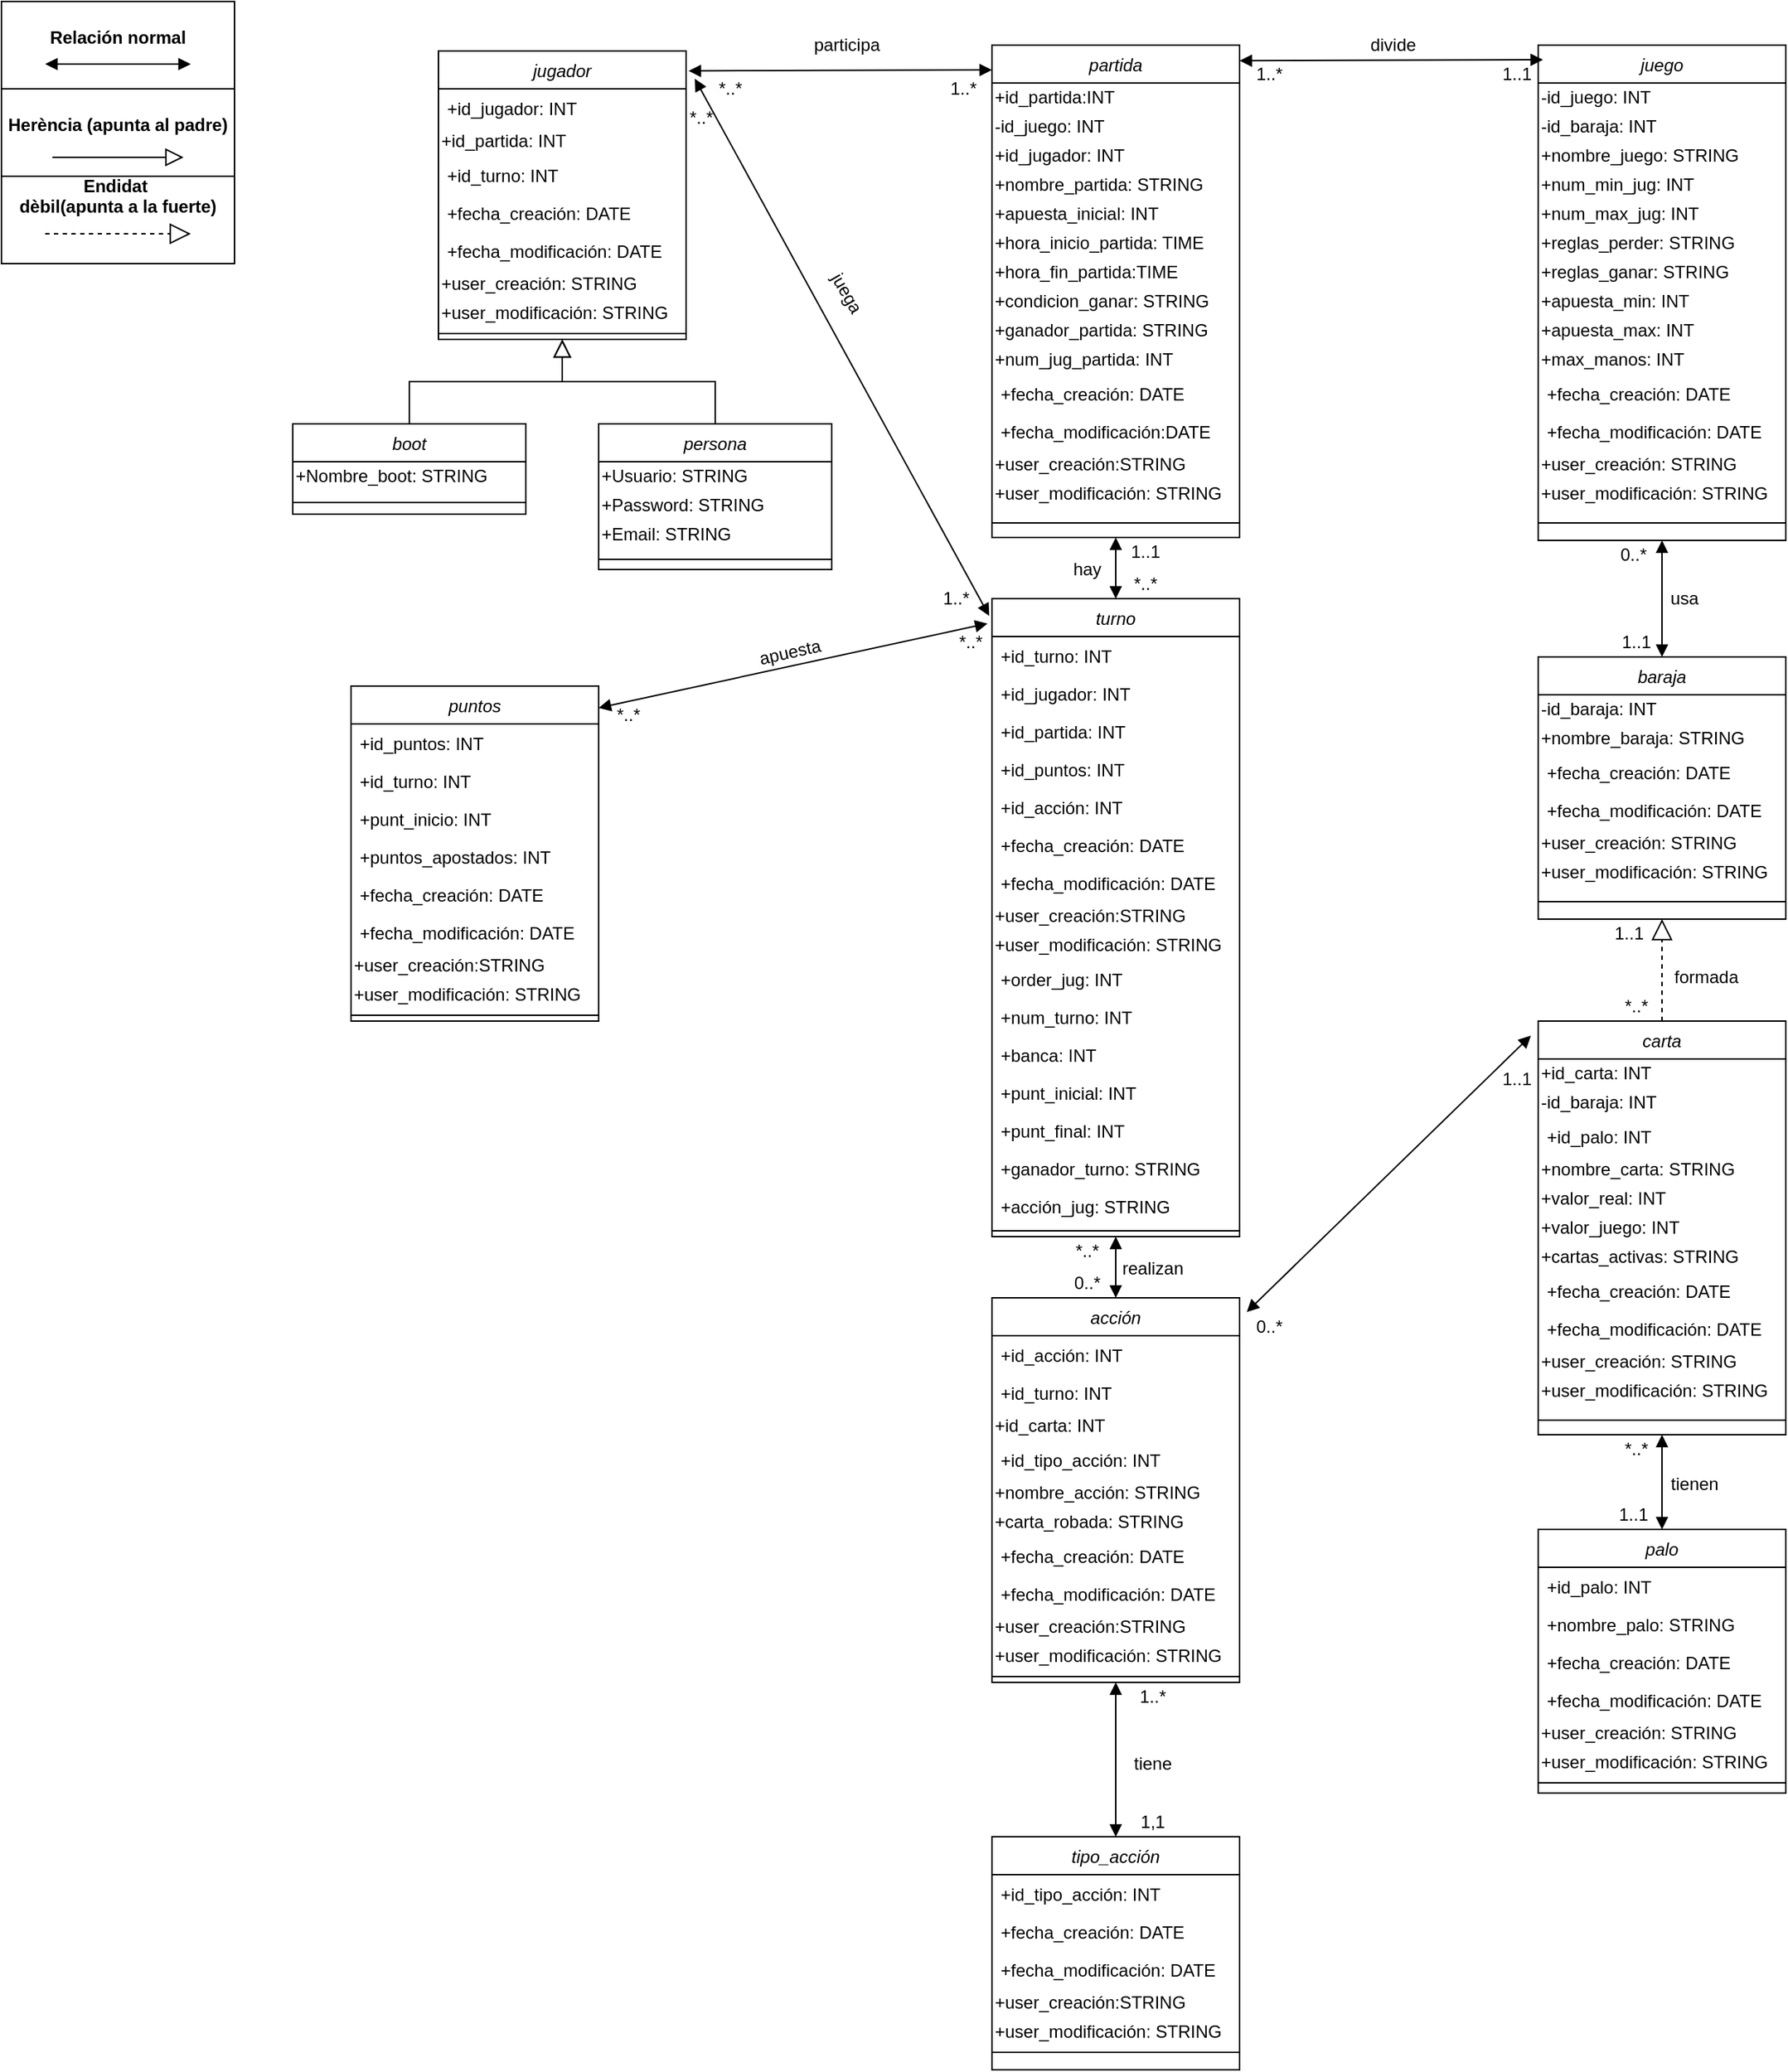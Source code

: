 <mxfile version="14.0.0" type="device"><diagram id="X6Wp4Xwj9CPBwbDf3HeH" name="Página-1"><mxGraphModel dx="1404" dy="1408" grid="1" gridSize="10" guides="1" tooltips="1" connect="1" arrows="1" fold="1" page="1" pageScale="1" pageWidth="827" pageHeight="1169" math="0" shadow="0"><root><mxCell id="0"/><mxCell id="1" parent="0"/><mxCell id="yOGJNlH1IcYP7t8mvci4-1" value="jugador" style="swimlane;fontStyle=2;align=center;verticalAlign=top;childLayout=stackLayout;horizontal=1;startSize=26;horizontalStack=0;resizeParent=1;resizeLast=0;collapsible=1;marginBottom=0;rounded=0;shadow=0;strokeWidth=1;" vertex="1" parent="1"><mxGeometry x="540" y="404" width="170" height="198" as="geometry"><mxRectangle x="-220" y="154" width="160" height="26" as="alternateBounds"/></mxGeometry></mxCell><mxCell id="yOGJNlH1IcYP7t8mvci4-2" value="+id_jugador: INT" style="text;align=left;verticalAlign=top;spacingLeft=4;spacingRight=4;overflow=hidden;rotatable=0;points=[[0,0.5],[1,0.5]];portConstraint=eastwest;" vertex="1" parent="yOGJNlH1IcYP7t8mvci4-1"><mxGeometry y="26" width="170" height="26" as="geometry"/></mxCell><mxCell id="yOGJNlH1IcYP7t8mvci4-3" value="+id_partida: INT" style="text;html=1;align=left;verticalAlign=middle;resizable=0;points=[];autosize=1;" vertex="1" parent="yOGJNlH1IcYP7t8mvci4-1"><mxGeometry y="52" width="170" height="20" as="geometry"/></mxCell><mxCell id="yOGJNlH1IcYP7t8mvci4-4" value="+id_turno: INT" style="text;align=left;verticalAlign=top;spacingLeft=4;spacingRight=4;overflow=hidden;rotatable=0;points=[[0,0.5],[1,0.5]];portConstraint=eastwest;" vertex="1" parent="yOGJNlH1IcYP7t8mvci4-1"><mxGeometry y="72" width="170" height="26" as="geometry"/></mxCell><mxCell id="yOGJNlH1IcYP7t8mvci4-5" value="+fecha_creación: DATE" style="text;align=left;verticalAlign=top;spacingLeft=4;spacingRight=4;overflow=hidden;rotatable=0;points=[[0,0.5],[1,0.5]];portConstraint=eastwest;rounded=0;shadow=0;html=0;" vertex="1" parent="yOGJNlH1IcYP7t8mvci4-1"><mxGeometry y="98" width="170" height="26" as="geometry"/></mxCell><mxCell id="yOGJNlH1IcYP7t8mvci4-6" value="+fecha_modificación: DATE" style="text;align=left;verticalAlign=top;spacingLeft=4;spacingRight=4;overflow=hidden;rotatable=0;points=[[0,0.5],[1,0.5]];portConstraint=eastwest;rounded=0;shadow=0;html=0;" vertex="1" parent="yOGJNlH1IcYP7t8mvci4-1"><mxGeometry y="124" width="170" height="26" as="geometry"/></mxCell><mxCell id="yOGJNlH1IcYP7t8mvci4-7" value="+user_creación: STRING" style="text;html=1;align=left;verticalAlign=middle;resizable=0;points=[];autosize=1;" vertex="1" parent="yOGJNlH1IcYP7t8mvci4-1"><mxGeometry y="150" width="170" height="20" as="geometry"/></mxCell><mxCell id="yOGJNlH1IcYP7t8mvci4-8" value="+user_modificación: STRING" style="text;html=1;align=left;verticalAlign=middle;resizable=0;points=[];autosize=1;" vertex="1" parent="yOGJNlH1IcYP7t8mvci4-1"><mxGeometry y="170" width="170" height="20" as="geometry"/></mxCell><mxCell id="yOGJNlH1IcYP7t8mvci4-9" value="" style="line;html=1;strokeWidth=1;align=left;verticalAlign=middle;spacingTop=-1;spacingLeft=3;spacingRight=3;rotatable=0;labelPosition=right;points=[];portConstraint=eastwest;" vertex="1" parent="yOGJNlH1IcYP7t8mvci4-1"><mxGeometry y="190" width="170" height="8" as="geometry"/></mxCell><mxCell id="yOGJNlH1IcYP7t8mvci4-10" value="boot" style="swimlane;fontStyle=2;align=center;verticalAlign=top;childLayout=stackLayout;horizontal=1;startSize=26;horizontalStack=0;resizeParent=1;resizeLast=0;collapsible=1;marginBottom=0;rounded=0;shadow=0;strokeWidth=1;" vertex="1" parent="1"><mxGeometry x="440" y="660" width="160" height="62" as="geometry"><mxRectangle x="-320" y="410" width="160" height="26" as="alternateBounds"/></mxGeometry></mxCell><mxCell id="yOGJNlH1IcYP7t8mvci4-11" value="+Nombre_boot: STRING" style="text;html=1;align=left;verticalAlign=middle;resizable=0;points=[];autosize=1;" vertex="1" parent="yOGJNlH1IcYP7t8mvci4-10"><mxGeometry y="26" width="160" height="20" as="geometry"/></mxCell><mxCell id="yOGJNlH1IcYP7t8mvci4-12" value="" style="line;html=1;strokeWidth=1;align=left;verticalAlign=middle;spacingTop=-1;spacingLeft=3;spacingRight=3;rotatable=0;labelPosition=right;points=[];portConstraint=eastwest;" vertex="1" parent="yOGJNlH1IcYP7t8mvci4-10"><mxGeometry y="46" width="160" height="16" as="geometry"/></mxCell><mxCell id="yOGJNlH1IcYP7t8mvci4-13" value="" style="endArrow=block;endSize=10;endFill=0;shadow=0;strokeWidth=1;rounded=0;edgeStyle=elbowEdgeStyle;elbow=vertical;" edge="1" parent="1" source="yOGJNlH1IcYP7t8mvci4-10" target="yOGJNlH1IcYP7t8mvci4-1"><mxGeometry width="160" relative="1" as="geometry"><mxPoint x="520" y="503" as="sourcePoint"/><mxPoint x="520" y="503" as="targetPoint"/></mxGeometry></mxCell><mxCell id="yOGJNlH1IcYP7t8mvci4-14" value="persona" style="swimlane;fontStyle=2;align=center;verticalAlign=top;childLayout=stackLayout;horizontal=1;startSize=26;horizontalStack=0;resizeParent=1;resizeLast=0;collapsible=1;marginBottom=0;rounded=0;shadow=0;strokeWidth=1;" vertex="1" parent="1"><mxGeometry x="650" y="660" width="160" height="100" as="geometry"><mxRectangle x="-110" y="410" width="170" height="26" as="alternateBounds"/></mxGeometry></mxCell><mxCell id="yOGJNlH1IcYP7t8mvci4-15" value="+Usuario: STRING" style="text;html=1;align=left;verticalAlign=middle;resizable=0;points=[];autosize=1;" vertex="1" parent="yOGJNlH1IcYP7t8mvci4-14"><mxGeometry y="26" width="160" height="20" as="geometry"/></mxCell><mxCell id="yOGJNlH1IcYP7t8mvci4-16" value="+Password: STRING" style="text;html=1;align=left;verticalAlign=middle;resizable=0;points=[];autosize=1;" vertex="1" parent="yOGJNlH1IcYP7t8mvci4-14"><mxGeometry y="46" width="160" height="20" as="geometry"/></mxCell><mxCell id="yOGJNlH1IcYP7t8mvci4-17" value="+Email: STRING" style="text;html=1;align=left;verticalAlign=middle;resizable=0;points=[];autosize=1;" vertex="1" parent="yOGJNlH1IcYP7t8mvci4-14"><mxGeometry y="66" width="160" height="20" as="geometry"/></mxCell><mxCell id="yOGJNlH1IcYP7t8mvci4-18" value="" style="line;html=1;strokeWidth=1;align=left;verticalAlign=middle;spacingTop=-1;spacingLeft=3;spacingRight=3;rotatable=0;labelPosition=right;points=[];portConstraint=eastwest;" vertex="1" parent="yOGJNlH1IcYP7t8mvci4-14"><mxGeometry y="86" width="160" height="14" as="geometry"/></mxCell><mxCell id="yOGJNlH1IcYP7t8mvci4-19" value="" style="endArrow=block;endSize=10;endFill=0;shadow=0;strokeWidth=1;rounded=0;edgeStyle=elbowEdgeStyle;elbow=vertical;entryX=0.5;entryY=1;entryDx=0;entryDy=0;" edge="1" parent="1" source="yOGJNlH1IcYP7t8mvci4-14" target="yOGJNlH1IcYP7t8mvci4-1"><mxGeometry width="160" relative="1" as="geometry"><mxPoint x="530" y="673" as="sourcePoint"/><mxPoint x="620" y="558" as="targetPoint"/></mxGeometry></mxCell><mxCell id="yOGJNlH1IcYP7t8mvci4-20" value="partida" style="swimlane;fontStyle=2;align=center;verticalAlign=top;childLayout=stackLayout;horizontal=1;startSize=26;horizontalStack=0;resizeParent=1;resizeLast=0;collapsible=1;marginBottom=0;rounded=0;shadow=0;strokeWidth=1;" vertex="1" parent="1"><mxGeometry x="920" y="400" width="170" height="338" as="geometry"><mxRectangle x="160" y="150" width="160" height="26" as="alternateBounds"/></mxGeometry></mxCell><mxCell id="yOGJNlH1IcYP7t8mvci4-21" value="+id_partida:INT" style="text;html=1;align=left;verticalAlign=middle;resizable=0;points=[];autosize=1;" vertex="1" parent="yOGJNlH1IcYP7t8mvci4-20"><mxGeometry y="26" width="170" height="20" as="geometry"/></mxCell><mxCell id="yOGJNlH1IcYP7t8mvci4-22" value="-id_juego: INT" style="text;html=1;align=left;verticalAlign=middle;resizable=0;points=[];autosize=1;" vertex="1" parent="yOGJNlH1IcYP7t8mvci4-20"><mxGeometry y="46" width="170" height="20" as="geometry"/></mxCell><mxCell id="yOGJNlH1IcYP7t8mvci4-23" value="+id_jugador: INT" style="text;html=1;align=left;verticalAlign=middle;resizable=0;points=[];autosize=1;" vertex="1" parent="yOGJNlH1IcYP7t8mvci4-20"><mxGeometry y="66" width="170" height="20" as="geometry"/></mxCell><mxCell id="yOGJNlH1IcYP7t8mvci4-24" value="+nombre_partida: STRING" style="text;html=1;strokeColor=none;fillColor=none;align=left;verticalAlign=middle;whiteSpace=wrap;rounded=0;" vertex="1" parent="yOGJNlH1IcYP7t8mvci4-20"><mxGeometry y="86" width="170" height="20" as="geometry"/></mxCell><mxCell id="yOGJNlH1IcYP7t8mvci4-25" value="+apuesta_inicial: INT" style="text;html=1;align=left;verticalAlign=middle;resizable=0;points=[];autosize=1;" vertex="1" parent="yOGJNlH1IcYP7t8mvci4-20"><mxGeometry y="106" width="170" height="20" as="geometry"/></mxCell><mxCell id="yOGJNlH1IcYP7t8mvci4-26" value="+hora_inicio_partida: TIME" style="text;html=1;align=left;verticalAlign=middle;resizable=0;points=[];autosize=1;" vertex="1" parent="yOGJNlH1IcYP7t8mvci4-20"><mxGeometry y="126" width="170" height="20" as="geometry"/></mxCell><mxCell id="yOGJNlH1IcYP7t8mvci4-27" value="+hora_fin_partida:TIME" style="text;html=1;align=left;verticalAlign=middle;resizable=0;points=[];autosize=1;" vertex="1" parent="yOGJNlH1IcYP7t8mvci4-20"><mxGeometry y="146" width="170" height="20" as="geometry"/></mxCell><mxCell id="yOGJNlH1IcYP7t8mvci4-28" value="+condicion_ganar: STRING" style="text;html=1;strokeColor=none;fillColor=none;align=left;verticalAlign=middle;whiteSpace=wrap;rounded=0;" vertex="1" parent="yOGJNlH1IcYP7t8mvci4-20"><mxGeometry y="166" width="170" height="20" as="geometry"/></mxCell><mxCell id="yOGJNlH1IcYP7t8mvci4-29" value="+ganador_partida: STRING" style="text;html=1;align=left;verticalAlign=middle;resizable=0;points=[];autosize=1;" vertex="1" parent="yOGJNlH1IcYP7t8mvci4-20"><mxGeometry y="186" width="170" height="20" as="geometry"/></mxCell><mxCell id="yOGJNlH1IcYP7t8mvci4-30" value="+num_jug_partida: INT" style="text;html=1;align=left;verticalAlign=middle;resizable=0;points=[];autosize=1;" vertex="1" parent="yOGJNlH1IcYP7t8mvci4-20"><mxGeometry y="206" width="170" height="20" as="geometry"/></mxCell><mxCell id="yOGJNlH1IcYP7t8mvci4-31" value="+fecha_creación: DATE" style="text;align=left;verticalAlign=top;spacingLeft=4;spacingRight=4;overflow=hidden;rotatable=0;points=[[0,0.5],[1,0.5]];portConstraint=eastwest;rounded=0;shadow=0;html=0;" vertex="1" parent="yOGJNlH1IcYP7t8mvci4-20"><mxGeometry y="226" width="170" height="26" as="geometry"/></mxCell><mxCell id="yOGJNlH1IcYP7t8mvci4-32" value="+fecha_modificación:DATE" style="text;align=left;verticalAlign=top;spacingLeft=4;spacingRight=4;overflow=hidden;rotatable=0;points=[[0,0.5],[1,0.5]];portConstraint=eastwest;rounded=0;shadow=0;html=0;" vertex="1" parent="yOGJNlH1IcYP7t8mvci4-20"><mxGeometry y="252" width="170" height="26" as="geometry"/></mxCell><mxCell id="yOGJNlH1IcYP7t8mvci4-33" value="+user_creación:STRING" style="text;html=1;align=left;verticalAlign=middle;resizable=0;points=[];autosize=1;" vertex="1" parent="yOGJNlH1IcYP7t8mvci4-20"><mxGeometry y="278" width="170" height="20" as="geometry"/></mxCell><mxCell id="yOGJNlH1IcYP7t8mvci4-34" value="+user_modificación: STRING" style="text;html=1;align=left;verticalAlign=middle;resizable=0;points=[];autosize=1;" vertex="1" parent="yOGJNlH1IcYP7t8mvci4-20"><mxGeometry y="298" width="170" height="20" as="geometry"/></mxCell><mxCell id="yOGJNlH1IcYP7t8mvci4-35" value="" style="line;html=1;strokeWidth=1;align=left;verticalAlign=middle;spacingTop=-1;spacingLeft=3;spacingRight=3;rotatable=0;labelPosition=right;points=[];portConstraint=eastwest;" vertex="1" parent="yOGJNlH1IcYP7t8mvci4-20"><mxGeometry y="318" width="170" height="20" as="geometry"/></mxCell><mxCell id="yOGJNlH1IcYP7t8mvci4-36" value="juego" style="swimlane;fontStyle=2;align=center;verticalAlign=top;childLayout=stackLayout;horizontal=1;startSize=26;horizontalStack=0;resizeParent=1;resizeLast=0;collapsible=1;marginBottom=0;rounded=0;shadow=0;strokeWidth=1;" vertex="1" parent="1"><mxGeometry x="1295" y="400" width="170" height="340" as="geometry"><mxRectangle x="380" y="90" width="160" height="26" as="alternateBounds"/></mxGeometry></mxCell><mxCell id="yOGJNlH1IcYP7t8mvci4-37" value="-id_juego: INT" style="text;html=1;align=left;verticalAlign=middle;resizable=0;points=[];autosize=1;" vertex="1" parent="yOGJNlH1IcYP7t8mvci4-36"><mxGeometry y="26" width="170" height="20" as="geometry"/></mxCell><mxCell id="yOGJNlH1IcYP7t8mvci4-38" value="-id_baraja: INT" style="text;html=1;align=left;verticalAlign=middle;resizable=0;points=[];autosize=1;" vertex="1" parent="yOGJNlH1IcYP7t8mvci4-36"><mxGeometry y="46" width="170" height="20" as="geometry"/></mxCell><mxCell id="yOGJNlH1IcYP7t8mvci4-39" value="+nombre_juego: STRING" style="text;html=1;strokeColor=none;fillColor=none;align=left;verticalAlign=middle;whiteSpace=wrap;rounded=0;" vertex="1" parent="yOGJNlH1IcYP7t8mvci4-36"><mxGeometry y="66" width="170" height="20" as="geometry"/></mxCell><mxCell id="yOGJNlH1IcYP7t8mvci4-40" value="+num_min_jug: INT" style="text;html=1;align=left;verticalAlign=middle;resizable=0;points=[];autosize=1;" vertex="1" parent="yOGJNlH1IcYP7t8mvci4-36"><mxGeometry y="86" width="170" height="20" as="geometry"/></mxCell><mxCell id="yOGJNlH1IcYP7t8mvci4-41" value="+num_max_jug: INT" style="text;html=1;align=left;verticalAlign=middle;resizable=0;points=[];autosize=1;" vertex="1" parent="yOGJNlH1IcYP7t8mvci4-36"><mxGeometry y="106" width="170" height="20" as="geometry"/></mxCell><mxCell id="yOGJNlH1IcYP7t8mvci4-42" value="+reglas_perder: STRING" style="text;html=1;align=left;verticalAlign=middle;resizable=0;points=[];autosize=1;" vertex="1" parent="yOGJNlH1IcYP7t8mvci4-36"><mxGeometry y="126" width="170" height="20" as="geometry"/></mxCell><mxCell id="yOGJNlH1IcYP7t8mvci4-43" value="+reglas_ganar: STRING" style="text;html=1;align=left;verticalAlign=middle;resizable=0;points=[];autosize=1;" vertex="1" parent="yOGJNlH1IcYP7t8mvci4-36"><mxGeometry y="146" width="170" height="20" as="geometry"/></mxCell><mxCell id="yOGJNlH1IcYP7t8mvci4-44" value="+apuesta_min: INT" style="text;html=1;strokeColor=none;fillColor=none;align=left;verticalAlign=middle;whiteSpace=wrap;rounded=0;" vertex="1" parent="yOGJNlH1IcYP7t8mvci4-36"><mxGeometry y="166" width="170" height="20" as="geometry"/></mxCell><mxCell id="yOGJNlH1IcYP7t8mvci4-45" value="+apuesta_max: INT" style="text;html=1;align=left;verticalAlign=middle;resizable=0;points=[];autosize=1;" vertex="1" parent="yOGJNlH1IcYP7t8mvci4-36"><mxGeometry y="186" width="170" height="20" as="geometry"/></mxCell><mxCell id="yOGJNlH1IcYP7t8mvci4-46" value="+max_manos: INT" style="text;html=1;align=left;verticalAlign=middle;resizable=0;points=[];autosize=1;" vertex="1" parent="yOGJNlH1IcYP7t8mvci4-36"><mxGeometry y="206" width="170" height="20" as="geometry"/></mxCell><mxCell id="yOGJNlH1IcYP7t8mvci4-47" value="+fecha_creación: DATE" style="text;align=left;verticalAlign=top;spacingLeft=4;spacingRight=4;overflow=hidden;rotatable=0;points=[[0,0.5],[1,0.5]];portConstraint=eastwest;rounded=0;shadow=0;html=0;" vertex="1" parent="yOGJNlH1IcYP7t8mvci4-36"><mxGeometry y="226" width="170" height="26" as="geometry"/></mxCell><mxCell id="yOGJNlH1IcYP7t8mvci4-48" value="+fecha_modificación: DATE" style="text;align=left;verticalAlign=top;spacingLeft=4;spacingRight=4;overflow=hidden;rotatable=0;points=[[0,0.5],[1,0.5]];portConstraint=eastwest;rounded=0;shadow=0;html=0;" vertex="1" parent="yOGJNlH1IcYP7t8mvci4-36"><mxGeometry y="252" width="170" height="26" as="geometry"/></mxCell><mxCell id="yOGJNlH1IcYP7t8mvci4-49" value="+user_creación: STRING" style="text;html=1;align=left;verticalAlign=middle;resizable=0;points=[];autosize=1;" vertex="1" parent="yOGJNlH1IcYP7t8mvci4-36"><mxGeometry y="278" width="170" height="20" as="geometry"/></mxCell><mxCell id="yOGJNlH1IcYP7t8mvci4-50" value="+user_modificación: STRING" style="text;html=1;align=left;verticalAlign=middle;resizable=0;points=[];autosize=1;" vertex="1" parent="yOGJNlH1IcYP7t8mvci4-36"><mxGeometry y="298" width="170" height="20" as="geometry"/></mxCell><mxCell id="yOGJNlH1IcYP7t8mvci4-51" value="" style="line;html=1;strokeWidth=1;align=left;verticalAlign=middle;spacingTop=-1;spacingLeft=3;spacingRight=3;rotatable=0;labelPosition=right;points=[];portConstraint=eastwest;" vertex="1" parent="yOGJNlH1IcYP7t8mvci4-36"><mxGeometry y="318" width="170" height="20" as="geometry"/></mxCell><mxCell id="yOGJNlH1IcYP7t8mvci4-52" value="baraja" style="swimlane;fontStyle=2;align=center;verticalAlign=top;childLayout=stackLayout;horizontal=1;startSize=26;horizontalStack=0;resizeParent=1;resizeLast=0;collapsible=1;marginBottom=0;rounded=0;shadow=0;strokeWidth=1;" vertex="1" parent="1"><mxGeometry x="1295" y="820" width="170" height="180" as="geometry"><mxRectangle x="500" y="468" width="160" height="26" as="alternateBounds"/></mxGeometry></mxCell><mxCell id="yOGJNlH1IcYP7t8mvci4-53" value="-id_baraja: INT" style="text;html=1;align=left;verticalAlign=middle;resizable=0;points=[];autosize=1;" vertex="1" parent="yOGJNlH1IcYP7t8mvci4-52"><mxGeometry y="26" width="170" height="20" as="geometry"/></mxCell><mxCell id="yOGJNlH1IcYP7t8mvci4-54" value="+nombre_baraja: STRING" style="text;html=1;strokeColor=none;fillColor=none;align=left;verticalAlign=middle;whiteSpace=wrap;rounded=0;" vertex="1" parent="yOGJNlH1IcYP7t8mvci4-52"><mxGeometry y="46" width="170" height="20" as="geometry"/></mxCell><mxCell id="yOGJNlH1IcYP7t8mvci4-55" value="+fecha_creación: DATE" style="text;align=left;verticalAlign=top;spacingLeft=4;spacingRight=4;overflow=hidden;rotatable=0;points=[[0,0.5],[1,0.5]];portConstraint=eastwest;rounded=0;shadow=0;html=0;" vertex="1" parent="yOGJNlH1IcYP7t8mvci4-52"><mxGeometry y="66" width="170" height="26" as="geometry"/></mxCell><mxCell id="yOGJNlH1IcYP7t8mvci4-56" value="+fecha_modificación: DATE" style="text;align=left;verticalAlign=top;spacingLeft=4;spacingRight=4;overflow=hidden;rotatable=0;points=[[0,0.5],[1,0.5]];portConstraint=eastwest;rounded=0;shadow=0;html=0;" vertex="1" parent="yOGJNlH1IcYP7t8mvci4-52"><mxGeometry y="92" width="170" height="26" as="geometry"/></mxCell><mxCell id="yOGJNlH1IcYP7t8mvci4-57" value="+user_creación: STRING" style="text;html=1;align=left;verticalAlign=middle;resizable=0;points=[];autosize=1;" vertex="1" parent="yOGJNlH1IcYP7t8mvci4-52"><mxGeometry y="118" width="170" height="20" as="geometry"/></mxCell><mxCell id="yOGJNlH1IcYP7t8mvci4-58" value="+user_modificación: STRING" style="text;html=1;align=left;verticalAlign=middle;resizable=0;points=[];autosize=1;" vertex="1" parent="yOGJNlH1IcYP7t8mvci4-52"><mxGeometry y="138" width="170" height="20" as="geometry"/></mxCell><mxCell id="yOGJNlH1IcYP7t8mvci4-59" value="" style="line;html=1;strokeWidth=1;align=left;verticalAlign=middle;spacingTop=-1;spacingLeft=3;spacingRight=3;rotatable=0;labelPosition=right;points=[];portConstraint=eastwest;" vertex="1" parent="yOGJNlH1IcYP7t8mvci4-52"><mxGeometry y="158" width="170" height="20" as="geometry"/></mxCell><mxCell id="yOGJNlH1IcYP7t8mvci4-60" value="carta" style="swimlane;fontStyle=2;align=center;verticalAlign=top;childLayout=stackLayout;horizontal=1;startSize=26;horizontalStack=0;resizeParent=1;resizeLast=0;collapsible=1;marginBottom=0;rounded=0;shadow=0;strokeWidth=1;" vertex="1" parent="1"><mxGeometry x="1295" y="1070" width="170" height="284" as="geometry"><mxRectangle x="500" y="670" width="160" height="26" as="alternateBounds"/></mxGeometry></mxCell><mxCell id="yOGJNlH1IcYP7t8mvci4-61" value="+id_carta: INT" style="text;html=1;align=left;verticalAlign=middle;resizable=0;points=[];autosize=1;" vertex="1" parent="yOGJNlH1IcYP7t8mvci4-60"><mxGeometry y="26" width="170" height="20" as="geometry"/></mxCell><mxCell id="yOGJNlH1IcYP7t8mvci4-62" value="-id_baraja: INT" style="text;html=1;align=left;verticalAlign=middle;resizable=0;points=[];autosize=1;" vertex="1" parent="yOGJNlH1IcYP7t8mvci4-60"><mxGeometry y="46" width="170" height="20" as="geometry"/></mxCell><mxCell id="yOGJNlH1IcYP7t8mvci4-63" value="+id_palo: INT" style="text;align=left;verticalAlign=top;spacingLeft=4;spacingRight=4;overflow=hidden;rotatable=0;points=[[0,0.5],[1,0.5]];portConstraint=eastwest;" vertex="1" parent="yOGJNlH1IcYP7t8mvci4-60"><mxGeometry y="66" width="170" height="26" as="geometry"/></mxCell><mxCell id="yOGJNlH1IcYP7t8mvci4-64" value="+nombre_carta: STRING" style="text;html=1;strokeColor=none;fillColor=none;align=left;verticalAlign=middle;whiteSpace=wrap;rounded=0;" vertex="1" parent="yOGJNlH1IcYP7t8mvci4-60"><mxGeometry y="92" width="170" height="20" as="geometry"/></mxCell><mxCell id="yOGJNlH1IcYP7t8mvci4-65" value="+valor_real: INT" style="text;html=1;align=left;verticalAlign=middle;resizable=0;points=[];autosize=1;" vertex="1" parent="yOGJNlH1IcYP7t8mvci4-60"><mxGeometry y="112" width="170" height="20" as="geometry"/></mxCell><mxCell id="yOGJNlH1IcYP7t8mvci4-66" value="+valor_juego: INT" style="text;html=1;align=left;verticalAlign=middle;resizable=0;points=[];autosize=1;" vertex="1" parent="yOGJNlH1IcYP7t8mvci4-60"><mxGeometry y="132" width="170" height="20" as="geometry"/></mxCell><mxCell id="yOGJNlH1IcYP7t8mvci4-67" value="+cartas_activas: STRING" style="text;html=1;align=left;verticalAlign=middle;resizable=0;points=[];autosize=1;" vertex="1" parent="yOGJNlH1IcYP7t8mvci4-60"><mxGeometry y="152" width="170" height="20" as="geometry"/></mxCell><mxCell id="yOGJNlH1IcYP7t8mvci4-68" value="+fecha_creación: DATE" style="text;align=left;verticalAlign=top;spacingLeft=4;spacingRight=4;overflow=hidden;rotatable=0;points=[[0,0.5],[1,0.5]];portConstraint=eastwest;rounded=0;shadow=0;html=0;" vertex="1" parent="yOGJNlH1IcYP7t8mvci4-60"><mxGeometry y="172" width="170" height="26" as="geometry"/></mxCell><mxCell id="yOGJNlH1IcYP7t8mvci4-69" value="+fecha_modificación: DATE" style="text;align=left;verticalAlign=top;spacingLeft=4;spacingRight=4;overflow=hidden;rotatable=0;points=[[0,0.5],[1,0.5]];portConstraint=eastwest;rounded=0;shadow=0;html=0;" vertex="1" parent="yOGJNlH1IcYP7t8mvci4-60"><mxGeometry y="198" width="170" height="26" as="geometry"/></mxCell><mxCell id="yOGJNlH1IcYP7t8mvci4-70" value="+user_creación: STRING" style="text;html=1;align=left;verticalAlign=middle;resizable=0;points=[];autosize=1;" vertex="1" parent="yOGJNlH1IcYP7t8mvci4-60"><mxGeometry y="224" width="170" height="20" as="geometry"/></mxCell><mxCell id="yOGJNlH1IcYP7t8mvci4-71" value="+user_modificación: STRING" style="text;html=1;align=left;verticalAlign=middle;resizable=0;points=[];autosize=1;" vertex="1" parent="yOGJNlH1IcYP7t8mvci4-60"><mxGeometry y="244" width="170" height="20" as="geometry"/></mxCell><mxCell id="yOGJNlH1IcYP7t8mvci4-72" value="" style="line;html=1;strokeWidth=1;align=left;verticalAlign=middle;spacingTop=-1;spacingLeft=3;spacingRight=3;rotatable=0;labelPosition=right;points=[];portConstraint=eastwest;" vertex="1" parent="yOGJNlH1IcYP7t8mvci4-60"><mxGeometry y="264" width="170" height="20" as="geometry"/></mxCell><mxCell id="yOGJNlH1IcYP7t8mvci4-73" value="palo" style="swimlane;fontStyle=2;align=center;verticalAlign=top;childLayout=stackLayout;horizontal=1;startSize=26;horizontalStack=0;resizeParent=1;resizeLast=0;collapsible=1;marginBottom=0;rounded=0;shadow=0;strokeWidth=1;" vertex="1" parent="1"><mxGeometry x="1295" y="1419" width="170" height="181" as="geometry"><mxRectangle x="490" y="700" width="160" height="26" as="alternateBounds"/></mxGeometry></mxCell><mxCell id="yOGJNlH1IcYP7t8mvci4-74" value="+id_palo: INT" style="text;align=left;verticalAlign=top;spacingLeft=4;spacingRight=4;overflow=hidden;rotatable=0;points=[[0,0.5],[1,0.5]];portConstraint=eastwest;" vertex="1" parent="yOGJNlH1IcYP7t8mvci4-73"><mxGeometry y="26" width="170" height="26" as="geometry"/></mxCell><mxCell id="yOGJNlH1IcYP7t8mvci4-75" value="+nombre_palo: STRING" style="text;align=left;verticalAlign=top;spacingLeft=4;spacingRight=4;overflow=hidden;rotatable=0;points=[[0,0.5],[1,0.5]];portConstraint=eastwest;rounded=0;shadow=0;html=0;" vertex="1" parent="yOGJNlH1IcYP7t8mvci4-73"><mxGeometry y="52" width="170" height="26" as="geometry"/></mxCell><mxCell id="yOGJNlH1IcYP7t8mvci4-76" value="+fecha_creación: DATE" style="text;align=left;verticalAlign=top;spacingLeft=4;spacingRight=4;overflow=hidden;rotatable=0;points=[[0,0.5],[1,0.5]];portConstraint=eastwest;rounded=0;shadow=0;html=0;" vertex="1" parent="yOGJNlH1IcYP7t8mvci4-73"><mxGeometry y="78" width="170" height="26" as="geometry"/></mxCell><mxCell id="yOGJNlH1IcYP7t8mvci4-77" value="+fecha_modificación: DATE" style="text;align=left;verticalAlign=top;spacingLeft=4;spacingRight=4;overflow=hidden;rotatable=0;points=[[0,0.5],[1,0.5]];portConstraint=eastwest;rounded=0;shadow=0;html=0;" vertex="1" parent="yOGJNlH1IcYP7t8mvci4-73"><mxGeometry y="104" width="170" height="26" as="geometry"/></mxCell><mxCell id="yOGJNlH1IcYP7t8mvci4-78" value="+user_creación: STRING" style="text;html=1;align=left;verticalAlign=middle;resizable=0;points=[];autosize=1;" vertex="1" parent="yOGJNlH1IcYP7t8mvci4-73"><mxGeometry y="130" width="170" height="20" as="geometry"/></mxCell><mxCell id="yOGJNlH1IcYP7t8mvci4-79" value="+user_modificación: STRING" style="text;html=1;align=left;verticalAlign=middle;resizable=0;points=[];autosize=1;" vertex="1" parent="yOGJNlH1IcYP7t8mvci4-73"><mxGeometry y="150" width="170" height="20" as="geometry"/></mxCell><mxCell id="yOGJNlH1IcYP7t8mvci4-80" value="" style="line;html=1;strokeWidth=1;align=left;verticalAlign=middle;spacingTop=-1;spacingLeft=3;spacingRight=3;rotatable=0;labelPosition=right;points=[];portConstraint=eastwest;" vertex="1" parent="yOGJNlH1IcYP7t8mvci4-73"><mxGeometry y="170" width="170" height="8" as="geometry"/></mxCell><mxCell id="yOGJNlH1IcYP7t8mvci4-81" value="turno" style="swimlane;fontStyle=2;align=center;verticalAlign=top;childLayout=stackLayout;horizontal=1;startSize=26;horizontalStack=0;resizeParent=1;resizeLast=0;collapsible=1;marginBottom=0;rounded=0;shadow=0;strokeWidth=1;" vertex="1" parent="1"><mxGeometry x="920" y="780" width="170" height="438" as="geometry"><mxRectangle x="160" y="510" width="160" height="26" as="alternateBounds"/></mxGeometry></mxCell><mxCell id="yOGJNlH1IcYP7t8mvci4-82" value="+id_turno: INT" style="text;align=left;verticalAlign=top;spacingLeft=4;spacingRight=4;overflow=hidden;rotatable=0;points=[[0,0.5],[1,0.5]];portConstraint=eastwest;" vertex="1" parent="yOGJNlH1IcYP7t8mvci4-81"><mxGeometry y="26" width="170" height="26" as="geometry"/></mxCell><mxCell id="yOGJNlH1IcYP7t8mvci4-83" value="+id_jugador: INT" style="text;align=left;verticalAlign=top;spacingLeft=4;spacingRight=4;overflow=hidden;rotatable=0;points=[[0,0.5],[1,0.5]];portConstraint=eastwest;" vertex="1" parent="yOGJNlH1IcYP7t8mvci4-81"><mxGeometry y="52" width="170" height="26" as="geometry"/></mxCell><mxCell id="yOGJNlH1IcYP7t8mvci4-84" value="+id_partida: INT" style="text;align=left;verticalAlign=top;spacingLeft=4;spacingRight=4;overflow=hidden;rotatable=0;points=[[0,0.5],[1,0.5]];portConstraint=eastwest;" vertex="1" parent="yOGJNlH1IcYP7t8mvci4-81"><mxGeometry y="78" width="170" height="26" as="geometry"/></mxCell><mxCell id="yOGJNlH1IcYP7t8mvci4-85" value="+id_puntos: INT" style="text;align=left;verticalAlign=top;spacingLeft=4;spacingRight=4;overflow=hidden;rotatable=0;points=[[0,0.5],[1,0.5]];portConstraint=eastwest;" vertex="1" parent="yOGJNlH1IcYP7t8mvci4-81"><mxGeometry y="104" width="170" height="26" as="geometry"/></mxCell><mxCell id="yOGJNlH1IcYP7t8mvci4-86" value="+id_acción: INT" style="text;align=left;verticalAlign=top;spacingLeft=4;spacingRight=4;overflow=hidden;rotatable=0;points=[[0,0.5],[1,0.5]];portConstraint=eastwest;" vertex="1" parent="yOGJNlH1IcYP7t8mvci4-81"><mxGeometry y="130" width="170" height="26" as="geometry"/></mxCell><mxCell id="yOGJNlH1IcYP7t8mvci4-87" value="+fecha_creación: DATE" style="text;align=left;verticalAlign=top;spacingLeft=4;spacingRight=4;overflow=hidden;rotatable=0;points=[[0,0.5],[1,0.5]];portConstraint=eastwest;rounded=0;shadow=0;html=0;" vertex="1" parent="yOGJNlH1IcYP7t8mvci4-81"><mxGeometry y="156" width="170" height="26" as="geometry"/></mxCell><mxCell id="yOGJNlH1IcYP7t8mvci4-88" value="+fecha_modificación: DATE" style="text;align=left;verticalAlign=top;spacingLeft=4;spacingRight=4;overflow=hidden;rotatable=0;points=[[0,0.5],[1,0.5]];portConstraint=eastwest;rounded=0;shadow=0;html=0;" vertex="1" parent="yOGJNlH1IcYP7t8mvci4-81"><mxGeometry y="182" width="170" height="26" as="geometry"/></mxCell><mxCell id="yOGJNlH1IcYP7t8mvci4-89" value="+user_creación:STRING" style="text;html=1;align=left;verticalAlign=middle;resizable=0;points=[];autosize=1;" vertex="1" parent="yOGJNlH1IcYP7t8mvci4-81"><mxGeometry y="208" width="170" height="20" as="geometry"/></mxCell><mxCell id="yOGJNlH1IcYP7t8mvci4-90" value="+user_modificación: STRING" style="text;html=1;align=left;verticalAlign=middle;resizable=0;points=[];autosize=1;" vertex="1" parent="yOGJNlH1IcYP7t8mvci4-81"><mxGeometry y="228" width="170" height="20" as="geometry"/></mxCell><mxCell id="yOGJNlH1IcYP7t8mvci4-91" value="+order_jug: INT" style="text;align=left;verticalAlign=top;spacingLeft=4;spacingRight=4;overflow=hidden;rotatable=0;points=[[0,0.5],[1,0.5]];portConstraint=eastwest;rounded=0;shadow=0;html=0;" vertex="1" parent="yOGJNlH1IcYP7t8mvci4-81"><mxGeometry y="248" width="170" height="26" as="geometry"/></mxCell><mxCell id="yOGJNlH1IcYP7t8mvci4-92" value="+num_turno: INT" style="text;align=left;verticalAlign=top;spacingLeft=4;spacingRight=4;overflow=hidden;rotatable=0;points=[[0,0.5],[1,0.5]];portConstraint=eastwest;rounded=0;shadow=0;html=0;" vertex="1" parent="yOGJNlH1IcYP7t8mvci4-81"><mxGeometry y="274" width="170" height="26" as="geometry"/></mxCell><mxCell id="yOGJNlH1IcYP7t8mvci4-93" value="+banca: INT" style="text;align=left;verticalAlign=top;spacingLeft=4;spacingRight=4;overflow=hidden;rotatable=0;points=[[0,0.5],[1,0.5]];portConstraint=eastwest;rounded=0;shadow=0;html=0;" vertex="1" parent="yOGJNlH1IcYP7t8mvci4-81"><mxGeometry y="300" width="170" height="26" as="geometry"/></mxCell><mxCell id="yOGJNlH1IcYP7t8mvci4-94" value="+punt_inicial: INT" style="text;align=left;verticalAlign=top;spacingLeft=4;spacingRight=4;overflow=hidden;rotatable=0;points=[[0,0.5],[1,0.5]];portConstraint=eastwest;rounded=0;shadow=0;html=0;" vertex="1" parent="yOGJNlH1IcYP7t8mvci4-81"><mxGeometry y="326" width="170" height="26" as="geometry"/></mxCell><mxCell id="yOGJNlH1IcYP7t8mvci4-95" value="+punt_final: INT" style="text;align=left;verticalAlign=top;spacingLeft=4;spacingRight=4;overflow=hidden;rotatable=0;points=[[0,0.5],[1,0.5]];portConstraint=eastwest;rounded=0;shadow=0;html=0;" vertex="1" parent="yOGJNlH1IcYP7t8mvci4-81"><mxGeometry y="352" width="170" height="26" as="geometry"/></mxCell><mxCell id="yOGJNlH1IcYP7t8mvci4-96" value="+ganador_turno: STRING" style="text;align=left;verticalAlign=top;spacingLeft=4;spacingRight=4;overflow=hidden;rotatable=0;points=[[0,0.5],[1,0.5]];portConstraint=eastwest;rounded=0;shadow=0;html=0;" vertex="1" parent="yOGJNlH1IcYP7t8mvci4-81"><mxGeometry y="378" width="170" height="26" as="geometry"/></mxCell><mxCell id="yOGJNlH1IcYP7t8mvci4-97" value="+acción_jug: STRING" style="text;align=left;verticalAlign=top;spacingLeft=4;spacingRight=4;overflow=hidden;rotatable=0;points=[[0,0.5],[1,0.5]];portConstraint=eastwest;rounded=0;shadow=0;html=0;" vertex="1" parent="yOGJNlH1IcYP7t8mvci4-81"><mxGeometry y="404" width="170" height="26" as="geometry"/></mxCell><mxCell id="yOGJNlH1IcYP7t8mvci4-98" value="" style="line;html=1;strokeWidth=1;align=left;verticalAlign=middle;spacingTop=-1;spacingLeft=3;spacingRight=3;rotatable=0;labelPosition=right;points=[];portConstraint=eastwest;" vertex="1" parent="yOGJNlH1IcYP7t8mvci4-81"><mxGeometry y="430" width="170" height="8" as="geometry"/></mxCell><mxCell id="yOGJNlH1IcYP7t8mvci4-99" value="&lt;p style=&quot;margin: 0px ; margin-top: 4px ; text-align: center&quot;&gt;&lt;br&gt;&lt;b&gt;Relación normal&lt;/b&gt;&lt;/p&gt;" style="verticalAlign=top;align=left;overflow=fill;fontSize=12;fontFamily=Helvetica;html=1;" vertex="1" parent="1"><mxGeometry x="240" y="370" width="160" height="60" as="geometry"/></mxCell><mxCell id="yOGJNlH1IcYP7t8mvci4-100" value="" style="endArrow=block;startArrow=block;endFill=1;startFill=1;html=1;" edge="1" parent="1"><mxGeometry width="160" relative="1" as="geometry"><mxPoint x="270" y="413" as="sourcePoint"/><mxPoint x="370" y="413" as="targetPoint"/></mxGeometry></mxCell><mxCell id="yOGJNlH1IcYP7t8mvci4-101" value="&lt;p style=&quot;margin: 0px ; margin-top: 4px ; text-align: center&quot;&gt;&lt;br&gt;&lt;b&gt;Herència (apunta al padre)&lt;/b&gt;&lt;br&gt;&lt;/p&gt;" style="verticalAlign=top;align=left;overflow=fill;fontSize=12;fontFamily=Helvetica;html=1;" vertex="1" parent="1"><mxGeometry x="240" y="430" width="160" height="60" as="geometry"/></mxCell><mxCell id="yOGJNlH1IcYP7t8mvci4-102" value="" style="endArrow=block;endSize=10;endFill=0;shadow=0;strokeWidth=1;rounded=0;edgeStyle=elbowEdgeStyle;elbow=vertical;" edge="1" parent="1"><mxGeometry width="160" relative="1" as="geometry"><mxPoint x="275" y="477" as="sourcePoint"/><mxPoint x="365" y="477" as="targetPoint"/><Array as="points"><mxPoint x="325" y="477"/></Array></mxGeometry></mxCell><mxCell id="yOGJNlH1IcYP7t8mvci4-103" value="&lt;div&gt;&lt;span&gt;&lt;b&gt;Endidat&lt;/b&gt;&lt;/span&gt;&lt;b&gt;&amp;nbsp;&lt;/b&gt;&lt;/div&gt;&lt;div&gt;&lt;span&gt;&lt;b&gt;dèbil(apunta a la fuerte)&lt;/b&gt;&lt;/span&gt;&lt;/div&gt;" style="verticalAlign=top;align=center;overflow=fill;fontSize=12;fontFamily=Helvetica;html=1;" vertex="1" parent="1"><mxGeometry x="240" y="490" width="160" height="60" as="geometry"/></mxCell><mxCell id="yOGJNlH1IcYP7t8mvci4-104" value="" style="endArrow=block;dashed=1;endFill=0;endSize=12;html=1;" edge="1" parent="1"><mxGeometry width="160" relative="1" as="geometry"><mxPoint x="270" y="529.5" as="sourcePoint"/><mxPoint x="370" y="529.5" as="targetPoint"/></mxGeometry></mxCell><mxCell id="yOGJNlH1IcYP7t8mvci4-105" value="" style="endArrow=block;startArrow=block;endFill=1;startFill=1;html=1;exitX=1.01;exitY=0.069;exitDx=0;exitDy=0;exitPerimeter=0;" edge="1" parent="1" source="yOGJNlH1IcYP7t8mvci4-1"><mxGeometry width="160" relative="1" as="geometry"><mxPoint x="700" y="412.41" as="sourcePoint"/><mxPoint x="920" y="417" as="targetPoint"/></mxGeometry></mxCell><mxCell id="yOGJNlH1IcYP7t8mvci4-106" value="" style="endArrow=block;startArrow=block;endFill=1;startFill=1;html=1;entryX=0.5;entryY=0;entryDx=0;entryDy=0;exitX=0.5;exitY=1;exitDx=0;exitDy=0;" edge="1" parent="1" source="yOGJNlH1IcYP7t8mvci4-20" target="yOGJNlH1IcYP7t8mvci4-81"><mxGeometry width="160" relative="1" as="geometry"><mxPoint x="953.0" y="540.0" as="sourcePoint"/><mxPoint x="1173.0" y="540.59" as="targetPoint"/></mxGeometry></mxCell><mxCell id="yOGJNlH1IcYP7t8mvci4-107" value="" style="endArrow=block;startArrow=block;endFill=1;startFill=1;html=1;entryX=-0.011;entryY=0.027;entryDx=0;entryDy=0;entryPerimeter=0;" edge="1" parent="1" target="yOGJNlH1IcYP7t8mvci4-81"><mxGeometry width="160" relative="1" as="geometry"><mxPoint x="716" y="423" as="sourcePoint"/><mxPoint x="930.0" y="427" as="targetPoint"/></mxGeometry></mxCell><mxCell id="yOGJNlH1IcYP7t8mvci4-108" value="" style="endArrow=block;startArrow=block;endFill=1;startFill=1;html=1;exitX=1.01;exitY=0.069;exitDx=0;exitDy=0;exitPerimeter=0;" edge="1" parent="1"><mxGeometry width="160" relative="1" as="geometry"><mxPoint x="1090.0" y="410.662" as="sourcePoint"/><mxPoint x="1298.3" y="410" as="targetPoint"/></mxGeometry></mxCell><mxCell id="yOGJNlH1IcYP7t8mvci4-109" value="" style="endArrow=block;startArrow=block;endFill=1;startFill=1;html=1;exitX=0.5;exitY=1;exitDx=0;exitDy=0;" edge="1" parent="1" source="yOGJNlH1IcYP7t8mvci4-36" target="yOGJNlH1IcYP7t8mvci4-52"><mxGeometry width="160" relative="1" as="geometry"><mxPoint x="1090" y="610" as="sourcePoint"/><mxPoint x="1292.13" y="957.53" as="targetPoint"/></mxGeometry></mxCell><mxCell id="yOGJNlH1IcYP7t8mvci4-110" value="puntos" style="swimlane;fontStyle=2;align=center;verticalAlign=top;childLayout=stackLayout;horizontal=1;startSize=26;horizontalStack=0;resizeParent=1;resizeLast=0;collapsible=1;marginBottom=0;rounded=0;shadow=0;strokeWidth=1;" vertex="1" parent="1"><mxGeometry x="480" y="840" width="170" height="230" as="geometry"><mxRectangle x="160" y="510" width="160" height="26" as="alternateBounds"/></mxGeometry></mxCell><mxCell id="yOGJNlH1IcYP7t8mvci4-111" value="+id_puntos: INT" style="text;align=left;verticalAlign=top;spacingLeft=4;spacingRight=4;overflow=hidden;rotatable=0;points=[[0,0.5],[1,0.5]];portConstraint=eastwest;" vertex="1" parent="yOGJNlH1IcYP7t8mvci4-110"><mxGeometry y="26" width="170" height="26" as="geometry"/></mxCell><mxCell id="yOGJNlH1IcYP7t8mvci4-112" value="+id_turno: INT" style="text;align=left;verticalAlign=top;spacingLeft=4;spacingRight=4;overflow=hidden;rotatable=0;points=[[0,0.5],[1,0.5]];portConstraint=eastwest;" vertex="1" parent="yOGJNlH1IcYP7t8mvci4-110"><mxGeometry y="52" width="170" height="26" as="geometry"/></mxCell><mxCell id="yOGJNlH1IcYP7t8mvci4-113" value="+punt_inicio: INT" style="text;align=left;verticalAlign=top;spacingLeft=4;spacingRight=4;overflow=hidden;rotatable=0;points=[[0,0.5],[1,0.5]];portConstraint=eastwest;rounded=0;shadow=0;html=0;" vertex="1" parent="yOGJNlH1IcYP7t8mvci4-110"><mxGeometry y="78" width="170" height="26" as="geometry"/></mxCell><mxCell id="yOGJNlH1IcYP7t8mvci4-114" value="+puntos_apostados: INT" style="text;align=left;verticalAlign=top;spacingLeft=4;spacingRight=4;overflow=hidden;rotatable=0;points=[[0,0.5],[1,0.5]];portConstraint=eastwest;" vertex="1" parent="yOGJNlH1IcYP7t8mvci4-110"><mxGeometry y="104" width="170" height="26" as="geometry"/></mxCell><mxCell id="yOGJNlH1IcYP7t8mvci4-115" value="+fecha_creación: DATE" style="text;align=left;verticalAlign=top;spacingLeft=4;spacingRight=4;overflow=hidden;rotatable=0;points=[[0,0.5],[1,0.5]];portConstraint=eastwest;rounded=0;shadow=0;html=0;" vertex="1" parent="yOGJNlH1IcYP7t8mvci4-110"><mxGeometry y="130" width="170" height="26" as="geometry"/></mxCell><mxCell id="yOGJNlH1IcYP7t8mvci4-116" value="+fecha_modificación: DATE" style="text;align=left;verticalAlign=top;spacingLeft=4;spacingRight=4;overflow=hidden;rotatable=0;points=[[0,0.5],[1,0.5]];portConstraint=eastwest;rounded=0;shadow=0;html=0;" vertex="1" parent="yOGJNlH1IcYP7t8mvci4-110"><mxGeometry y="156" width="170" height="26" as="geometry"/></mxCell><mxCell id="yOGJNlH1IcYP7t8mvci4-117" value="+user_creación:STRING" style="text;html=1;align=left;verticalAlign=middle;resizable=0;points=[];autosize=1;" vertex="1" parent="yOGJNlH1IcYP7t8mvci4-110"><mxGeometry y="182" width="170" height="20" as="geometry"/></mxCell><mxCell id="yOGJNlH1IcYP7t8mvci4-118" value="+user_modificación: STRING" style="text;html=1;align=left;verticalAlign=middle;resizable=0;points=[];autosize=1;" vertex="1" parent="yOGJNlH1IcYP7t8mvci4-110"><mxGeometry y="202" width="170" height="20" as="geometry"/></mxCell><mxCell id="yOGJNlH1IcYP7t8mvci4-119" value="" style="line;html=1;strokeWidth=1;align=left;verticalAlign=middle;spacingTop=-1;spacingLeft=3;spacingRight=3;rotatable=0;labelPosition=right;points=[];portConstraint=eastwest;" vertex="1" parent="yOGJNlH1IcYP7t8mvci4-110"><mxGeometry y="222" width="170" height="8" as="geometry"/></mxCell><mxCell id="yOGJNlH1IcYP7t8mvci4-120" value="" style="endArrow=block;startArrow=block;endFill=1;startFill=1;html=1;entryX=-0.018;entryY=0.039;entryDx=0;entryDy=0;entryPerimeter=0;exitX=1;exitY=0.065;exitDx=0;exitDy=0;exitPerimeter=0;" edge="1" parent="1" source="yOGJNlH1IcYP7t8mvci4-110" target="yOGJNlH1IcYP7t8mvci4-81"><mxGeometry width="160" relative="1" as="geometry"><mxPoint x="500" y="670" as="sourcePoint"/><mxPoint x="702.13" y="1018.124" as="targetPoint"/></mxGeometry></mxCell><mxCell id="yOGJNlH1IcYP7t8mvci4-121" value="apuesta" style="text;html=1;align=center;verticalAlign=middle;resizable=0;points=[];autosize=1;rotation=-12.7;" vertex="1" parent="1"><mxGeometry x="751" y="807" width="60" height="20" as="geometry"/></mxCell><mxCell id="yOGJNlH1IcYP7t8mvci4-122" value="juega" style="text;html=1;align=center;verticalAlign=middle;resizable=0;points=[];autosize=1;rotation=60;" vertex="1" parent="1"><mxGeometry x="800" y="560" width="40" height="20" as="geometry"/></mxCell><mxCell id="yOGJNlH1IcYP7t8mvci4-123" value="participa" style="text;html=1;align=center;verticalAlign=middle;resizable=0;points=[];autosize=1;" vertex="1" parent="1"><mxGeometry x="790" y="390" width="60" height="20" as="geometry"/></mxCell><mxCell id="yOGJNlH1IcYP7t8mvci4-124" value="divide" style="text;html=1;align=center;verticalAlign=middle;resizable=0;points=[];autosize=1;" vertex="1" parent="1"><mxGeometry x="1170" y="390" width="50" height="20" as="geometry"/></mxCell><mxCell id="yOGJNlH1IcYP7t8mvci4-125" value="formada" style="text;html=1;align=center;verticalAlign=middle;resizable=0;points=[];autosize=1;" vertex="1" parent="1"><mxGeometry x="1380" y="1030" width="60" height="20" as="geometry"/></mxCell><mxCell id="yOGJNlH1IcYP7t8mvci4-126" value="" style="endArrow=block;dashed=1;endFill=0;endSize=12;html=1;exitX=0.5;exitY=0;exitDx=0;exitDy=0;entryX=0.5;entryY=1;entryDx=0;entryDy=0;" edge="1" parent="1" source="yOGJNlH1IcYP7t8mvci4-60" target="yOGJNlH1IcYP7t8mvci4-52"><mxGeometry width="160" relative="1" as="geometry"><mxPoint x="1310" y="1050" as="sourcePoint"/><mxPoint x="1410" y="1050" as="targetPoint"/></mxGeometry></mxCell><mxCell id="yOGJNlH1IcYP7t8mvci4-127" value="usa" style="text;html=1;align=center;verticalAlign=middle;resizable=0;points=[];autosize=1;" vertex="1" parent="1"><mxGeometry x="1380" y="770" width="30" height="20" as="geometry"/></mxCell><mxCell id="yOGJNlH1IcYP7t8mvci4-128" value="" style="endArrow=block;startArrow=block;endFill=1;startFill=1;html=1;exitX=0.5;exitY=1;exitDx=0;exitDy=0;entryX=0.5;entryY=0;entryDx=0;entryDy=0;" edge="1" parent="1" source="yOGJNlH1IcYP7t8mvci4-60" target="yOGJNlH1IcYP7t8mvci4-73"><mxGeometry width="160" relative="1" as="geometry"><mxPoint x="1380" y="1362" as="sourcePoint"/><mxPoint x="1380" y="1442" as="targetPoint"/></mxGeometry></mxCell><mxCell id="yOGJNlH1IcYP7t8mvci4-129" value="tienen" style="text;html=1;align=center;verticalAlign=middle;resizable=0;points=[];autosize=1;" vertex="1" parent="1"><mxGeometry x="1377" y="1378" width="50" height="20" as="geometry"/></mxCell><mxCell id="yOGJNlH1IcYP7t8mvci4-130" value="" style="endArrow=block;startArrow=block;endFill=1;startFill=1;html=1;entryX=0.5;entryY=1;entryDx=0;entryDy=0;exitX=0.5;exitY=0;exitDx=0;exitDy=0;" edge="1" parent="1" source="yOGJNlH1IcYP7t8mvci4-132" target="yOGJNlH1IcYP7t8mvci4-81"><mxGeometry width="160" relative="1" as="geometry"><mxPoint x="1005" y="1250" as="sourcePoint"/><mxPoint x="1046.94" y="1260" as="targetPoint"/></mxGeometry></mxCell><mxCell id="yOGJNlH1IcYP7t8mvci4-131" value="realizan" style="text;html=1;align=center;verticalAlign=middle;resizable=0;points=[];autosize=1;" vertex="1" parent="1"><mxGeometry x="1000" y="1230" width="60" height="20" as="geometry"/></mxCell><mxCell id="yOGJNlH1IcYP7t8mvci4-132" value="acción" style="swimlane;fontStyle=2;align=center;verticalAlign=top;childLayout=stackLayout;horizontal=1;startSize=26;horizontalStack=0;resizeParent=1;resizeLast=0;collapsible=1;marginBottom=0;rounded=0;shadow=0;strokeWidth=1;" vertex="1" parent="1"><mxGeometry x="920" y="1260" width="170" height="264" as="geometry"><mxRectangle x="160" y="510" width="160" height="26" as="alternateBounds"/></mxGeometry></mxCell><mxCell id="yOGJNlH1IcYP7t8mvci4-133" value="+id_acción: INT" style="text;align=left;verticalAlign=top;spacingLeft=4;spacingRight=4;overflow=hidden;rotatable=0;points=[[0,0.5],[1,0.5]];portConstraint=eastwest;" vertex="1" parent="yOGJNlH1IcYP7t8mvci4-132"><mxGeometry y="26" width="170" height="26" as="geometry"/></mxCell><mxCell id="yOGJNlH1IcYP7t8mvci4-134" value="+id_turno: INT" style="text;align=left;verticalAlign=top;spacingLeft=4;spacingRight=4;overflow=hidden;rotatable=0;points=[[0,0.5],[1,0.5]];portConstraint=eastwest;" vertex="1" parent="yOGJNlH1IcYP7t8mvci4-132"><mxGeometry y="52" width="170" height="26" as="geometry"/></mxCell><mxCell id="yOGJNlH1IcYP7t8mvci4-135" value="+id_carta: INT" style="text;html=1;align=left;verticalAlign=middle;resizable=0;points=[];autosize=1;" vertex="1" parent="yOGJNlH1IcYP7t8mvci4-132"><mxGeometry y="78" width="170" height="20" as="geometry"/></mxCell><mxCell id="yOGJNlH1IcYP7t8mvci4-136" value="+id_tipo_acción: INT" style="text;align=left;verticalAlign=top;spacingLeft=4;spacingRight=4;overflow=hidden;rotatable=0;points=[[0,0.5],[1,0.5]];portConstraint=eastwest;" vertex="1" parent="yOGJNlH1IcYP7t8mvci4-132"><mxGeometry y="98" width="170" height="26" as="geometry"/></mxCell><mxCell id="yOGJNlH1IcYP7t8mvci4-137" value="+nombre_acción: STRING" style="text;html=1;strokeColor=none;fillColor=none;align=left;verticalAlign=middle;whiteSpace=wrap;rounded=0;" vertex="1" parent="yOGJNlH1IcYP7t8mvci4-132"><mxGeometry y="124" width="170" height="20" as="geometry"/></mxCell><mxCell id="yOGJNlH1IcYP7t8mvci4-138" value="+carta_robada: STRING" style="text;html=1;strokeColor=none;fillColor=none;align=left;verticalAlign=middle;whiteSpace=wrap;rounded=0;" vertex="1" parent="yOGJNlH1IcYP7t8mvci4-132"><mxGeometry y="144" width="170" height="20" as="geometry"/></mxCell><mxCell id="yOGJNlH1IcYP7t8mvci4-139" value="+fecha_creación: DATE" style="text;align=left;verticalAlign=top;spacingLeft=4;spacingRight=4;overflow=hidden;rotatable=0;points=[[0,0.5],[1,0.5]];portConstraint=eastwest;rounded=0;shadow=0;html=0;" vertex="1" parent="yOGJNlH1IcYP7t8mvci4-132"><mxGeometry y="164" width="170" height="26" as="geometry"/></mxCell><mxCell id="yOGJNlH1IcYP7t8mvci4-140" value="+fecha_modificación: DATE" style="text;align=left;verticalAlign=top;spacingLeft=4;spacingRight=4;overflow=hidden;rotatable=0;points=[[0,0.5],[1,0.5]];portConstraint=eastwest;rounded=0;shadow=0;html=0;" vertex="1" parent="yOGJNlH1IcYP7t8mvci4-132"><mxGeometry y="190" width="170" height="26" as="geometry"/></mxCell><mxCell id="yOGJNlH1IcYP7t8mvci4-141" value="+user_creación:STRING" style="text;html=1;align=left;verticalAlign=middle;resizable=0;points=[];autosize=1;" vertex="1" parent="yOGJNlH1IcYP7t8mvci4-132"><mxGeometry y="216" width="170" height="20" as="geometry"/></mxCell><mxCell id="yOGJNlH1IcYP7t8mvci4-142" value="+user_modificación: STRING" style="text;html=1;align=left;verticalAlign=middle;resizable=0;points=[];autosize=1;" vertex="1" parent="yOGJNlH1IcYP7t8mvci4-132"><mxGeometry y="236" width="170" height="20" as="geometry"/></mxCell><mxCell id="yOGJNlH1IcYP7t8mvci4-143" value="" style="line;html=1;strokeWidth=1;align=left;verticalAlign=middle;spacingTop=-1;spacingLeft=3;spacingRight=3;rotatable=0;labelPosition=right;points=[];portConstraint=eastwest;" vertex="1" parent="yOGJNlH1IcYP7t8mvci4-132"><mxGeometry y="256" width="170" height="8" as="geometry"/></mxCell><mxCell id="yOGJNlH1IcYP7t8mvci4-144" value="tipo_acción" style="swimlane;fontStyle=2;align=center;verticalAlign=top;childLayout=stackLayout;horizontal=1;startSize=26;horizontalStack=0;resizeParent=1;resizeLast=0;collapsible=1;marginBottom=0;rounded=0;shadow=0;strokeWidth=1;" vertex="1" parent="1"><mxGeometry x="920" y="1630" width="170" height="160" as="geometry"><mxRectangle x="160" y="510" width="160" height="26" as="alternateBounds"/></mxGeometry></mxCell><mxCell id="yOGJNlH1IcYP7t8mvci4-145" value="+id_tipo_acción: INT" style="text;align=left;verticalAlign=top;spacingLeft=4;spacingRight=4;overflow=hidden;rotatable=0;points=[[0,0.5],[1,0.5]];portConstraint=eastwest;" vertex="1" parent="yOGJNlH1IcYP7t8mvci4-144"><mxGeometry y="26" width="170" height="26" as="geometry"/></mxCell><mxCell id="yOGJNlH1IcYP7t8mvci4-146" value="+fecha_creación: DATE" style="text;align=left;verticalAlign=top;spacingLeft=4;spacingRight=4;overflow=hidden;rotatable=0;points=[[0,0.5],[1,0.5]];portConstraint=eastwest;rounded=0;shadow=0;html=0;" vertex="1" parent="yOGJNlH1IcYP7t8mvci4-144"><mxGeometry y="52" width="170" height="26" as="geometry"/></mxCell><mxCell id="yOGJNlH1IcYP7t8mvci4-147" value="+fecha_modificación: DATE" style="text;align=left;verticalAlign=top;spacingLeft=4;spacingRight=4;overflow=hidden;rotatable=0;points=[[0,0.5],[1,0.5]];portConstraint=eastwest;rounded=0;shadow=0;html=0;" vertex="1" parent="yOGJNlH1IcYP7t8mvci4-144"><mxGeometry y="78" width="170" height="26" as="geometry"/></mxCell><mxCell id="yOGJNlH1IcYP7t8mvci4-148" value="+user_creación:STRING" style="text;html=1;align=left;verticalAlign=middle;resizable=0;points=[];autosize=1;" vertex="1" parent="yOGJNlH1IcYP7t8mvci4-144"><mxGeometry y="104" width="170" height="20" as="geometry"/></mxCell><mxCell id="yOGJNlH1IcYP7t8mvci4-149" value="+user_modificación: STRING" style="text;html=1;align=left;verticalAlign=middle;resizable=0;points=[];autosize=1;" vertex="1" parent="yOGJNlH1IcYP7t8mvci4-144"><mxGeometry y="124" width="170" height="20" as="geometry"/></mxCell><mxCell id="yOGJNlH1IcYP7t8mvci4-150" value="" style="line;html=1;strokeWidth=1;align=left;verticalAlign=middle;spacingTop=-1;spacingLeft=3;spacingRight=3;rotatable=0;labelPosition=right;points=[];portConstraint=eastwest;" vertex="1" parent="yOGJNlH1IcYP7t8mvci4-144"><mxGeometry y="144" width="170" height="8" as="geometry"/></mxCell><mxCell id="yOGJNlH1IcYP7t8mvci4-151" value="" style="endArrow=block;startArrow=block;endFill=1;startFill=1;html=1;exitX=0.5;exitY=0;exitDx=0;exitDy=0;entryX=0.5;entryY=1;entryDx=0;entryDy=0;" edge="1" parent="1" source="yOGJNlH1IcYP7t8mvci4-144" target="yOGJNlH1IcYP7t8mvci4-132"><mxGeometry width="160" relative="1" as="geometry"><mxPoint x="1004.5" y="1500" as="sourcePoint"/><mxPoint x="1005" y="1550" as="targetPoint"/></mxGeometry></mxCell><mxCell id="yOGJNlH1IcYP7t8mvci4-152" value="tiene" style="text;html=1;align=center;verticalAlign=middle;resizable=0;points=[];autosize=1;" vertex="1" parent="1"><mxGeometry x="1010" y="1570" width="40" height="20" as="geometry"/></mxCell><mxCell id="yOGJNlH1IcYP7t8mvci4-153" value="" style="endArrow=block;startArrow=block;endFill=1;startFill=1;html=1;entryX=1.029;entryY=0.037;entryDx=0;entryDy=0;entryPerimeter=0;" edge="1" parent="1" target="yOGJNlH1IcYP7t8mvci4-132"><mxGeometry width="160" relative="1" as="geometry"><mxPoint x="1290" y="1080" as="sourcePoint"/><mxPoint x="1390" y="1429" as="targetPoint"/></mxGeometry></mxCell><mxCell id="yOGJNlH1IcYP7t8mvci4-154" value="1,1" style="text;html=1;align=center;verticalAlign=middle;resizable=0;points=[];autosize=1;" vertex="1" parent="1"><mxGeometry x="1015" y="1610" width="30" height="20" as="geometry"/></mxCell><mxCell id="yOGJNlH1IcYP7t8mvci4-155" value="1..*" style="text;html=1;align=center;verticalAlign=middle;resizable=0;points=[];autosize=1;" vertex="1" parent="1"><mxGeometry x="1015" y="1524" width="30" height="20" as="geometry"/></mxCell><mxCell id="yOGJNlH1IcYP7t8mvci4-156" value="0..*" style="text;html=1;align=center;verticalAlign=middle;resizable=0;points=[];autosize=1;" vertex="1" parent="1"><mxGeometry x="1095" y="1270" width="30" height="20" as="geometry"/></mxCell><mxCell id="yOGJNlH1IcYP7t8mvci4-157" value="1..1" style="text;html=1;align=center;verticalAlign=middle;resizable=0;points=[];autosize=1;" vertex="1" parent="1"><mxGeometry x="1260" y="1100" width="40" height="20" as="geometry"/></mxCell><mxCell id="yOGJNlH1IcYP7t8mvci4-158" value="*..*" style="text;html=1;align=center;verticalAlign=middle;resizable=0;points=[];autosize=1;" vertex="1" parent="1"><mxGeometry x="970" y="1218" width="30" height="20" as="geometry"/></mxCell><mxCell id="yOGJNlH1IcYP7t8mvci4-159" value="0..*" style="text;html=1;align=center;verticalAlign=middle;resizable=0;points=[];autosize=1;" vertex="1" parent="1"><mxGeometry x="970" y="1240" width="30" height="20" as="geometry"/></mxCell><mxCell id="yOGJNlH1IcYP7t8mvci4-160" value="1..1" style="text;html=1;align=center;verticalAlign=middle;resizable=0;points=[];autosize=1;" vertex="1" parent="1"><mxGeometry x="1337" y="1000" width="40" height="20" as="geometry"/></mxCell><mxCell id="yOGJNlH1IcYP7t8mvci4-164" value="*..*" style="text;html=1;align=center;verticalAlign=middle;resizable=0;points=[];autosize=1;" vertex="1" parent="1"><mxGeometry x="1347" y="1050" width="30" height="20" as="geometry"/></mxCell><mxCell id="yOGJNlH1IcYP7t8mvci4-165" value="1..1" style="text;html=1;align=center;verticalAlign=middle;resizable=0;points=[];autosize=1;" vertex="1" parent="1"><mxGeometry x="1340" y="1399" width="40" height="20" as="geometry"/></mxCell><mxCell id="yOGJNlH1IcYP7t8mvci4-166" value="*..*" style="text;html=1;align=center;verticalAlign=middle;resizable=0;points=[];autosize=1;" vertex="1" parent="1"><mxGeometry x="1347" y="1354" width="30" height="20" as="geometry"/></mxCell><mxCell id="yOGJNlH1IcYP7t8mvci4-167" value="1..1" style="text;html=1;align=center;verticalAlign=middle;resizable=0;points=[];autosize=1;" vertex="1" parent="1"><mxGeometry x="1342" y="800" width="40" height="20" as="geometry"/></mxCell><mxCell id="yOGJNlH1IcYP7t8mvci4-168" value="0..*" style="text;html=1;align=center;verticalAlign=middle;resizable=0;points=[];autosize=1;" vertex="1" parent="1"><mxGeometry x="1345" y="740" width="30" height="20" as="geometry"/></mxCell><mxCell id="yOGJNlH1IcYP7t8mvci4-169" value="1..1" style="text;html=1;align=center;verticalAlign=middle;resizable=0;points=[];autosize=1;" vertex="1" parent="1"><mxGeometry x="1260" y="410" width="40" height="20" as="geometry"/></mxCell><mxCell id="yOGJNlH1IcYP7t8mvci4-170" value="1..*" style="text;html=1;align=center;verticalAlign=middle;resizable=0;points=[];autosize=1;" vertex="1" parent="1"><mxGeometry x="1095" y="410" width="30" height="20" as="geometry"/></mxCell><mxCell id="yOGJNlH1IcYP7t8mvci4-171" value="1..1" style="text;html=1;align=center;verticalAlign=middle;resizable=0;points=[];autosize=1;" vertex="1" parent="1"><mxGeometry x="1005" y="738" width="40" height="20" as="geometry"/></mxCell><mxCell id="yOGJNlH1IcYP7t8mvci4-172" value="*..*" style="text;html=1;align=center;verticalAlign=middle;resizable=0;points=[];autosize=1;" vertex="1" parent="1"><mxGeometry x="1010" y="760" width="30" height="20" as="geometry"/></mxCell><mxCell id="yOGJNlH1IcYP7t8mvci4-173" value="hay" style="text;html=1;align=center;verticalAlign=middle;resizable=0;points=[];autosize=1;" vertex="1" parent="1"><mxGeometry x="970" y="750" width="30" height="20" as="geometry"/></mxCell><mxCell id="yOGJNlH1IcYP7t8mvci4-174" value="*..*" style="text;html=1;align=center;verticalAlign=middle;resizable=0;points=[];autosize=1;" vertex="1" parent="1"><mxGeometry x="655" y="850" width="30" height="20" as="geometry"/></mxCell><mxCell id="yOGJNlH1IcYP7t8mvci4-175" value="*..*" style="text;html=1;align=center;verticalAlign=middle;resizable=0;points=[];autosize=1;" vertex="1" parent="1"><mxGeometry x="890" y="800" width="30" height="20" as="geometry"/></mxCell><mxCell id="yOGJNlH1IcYP7t8mvci4-176" value="*..*" style="text;html=1;align=center;verticalAlign=middle;resizable=0;points=[];autosize=1;" vertex="1" parent="1"><mxGeometry x="705" y="440" width="30" height="20" as="geometry"/></mxCell><mxCell id="yOGJNlH1IcYP7t8mvci4-177" value="1..*" style="text;html=1;align=center;verticalAlign=middle;resizable=0;points=[];autosize=1;" vertex="1" parent="1"><mxGeometry x="880" y="770" width="30" height="20" as="geometry"/></mxCell><mxCell id="yOGJNlH1IcYP7t8mvci4-178" value="*..*" style="text;html=1;align=center;verticalAlign=middle;resizable=0;points=[];autosize=1;" vertex="1" parent="1"><mxGeometry x="725" y="420" width="30" height="20" as="geometry"/></mxCell><mxCell id="yOGJNlH1IcYP7t8mvci4-179" value="1..*" style="text;html=1;align=center;verticalAlign=middle;resizable=0;points=[];autosize=1;" vertex="1" parent="1"><mxGeometry x="885" y="420" width="30" height="20" as="geometry"/></mxCell></root></mxGraphModel></diagram></mxfile>